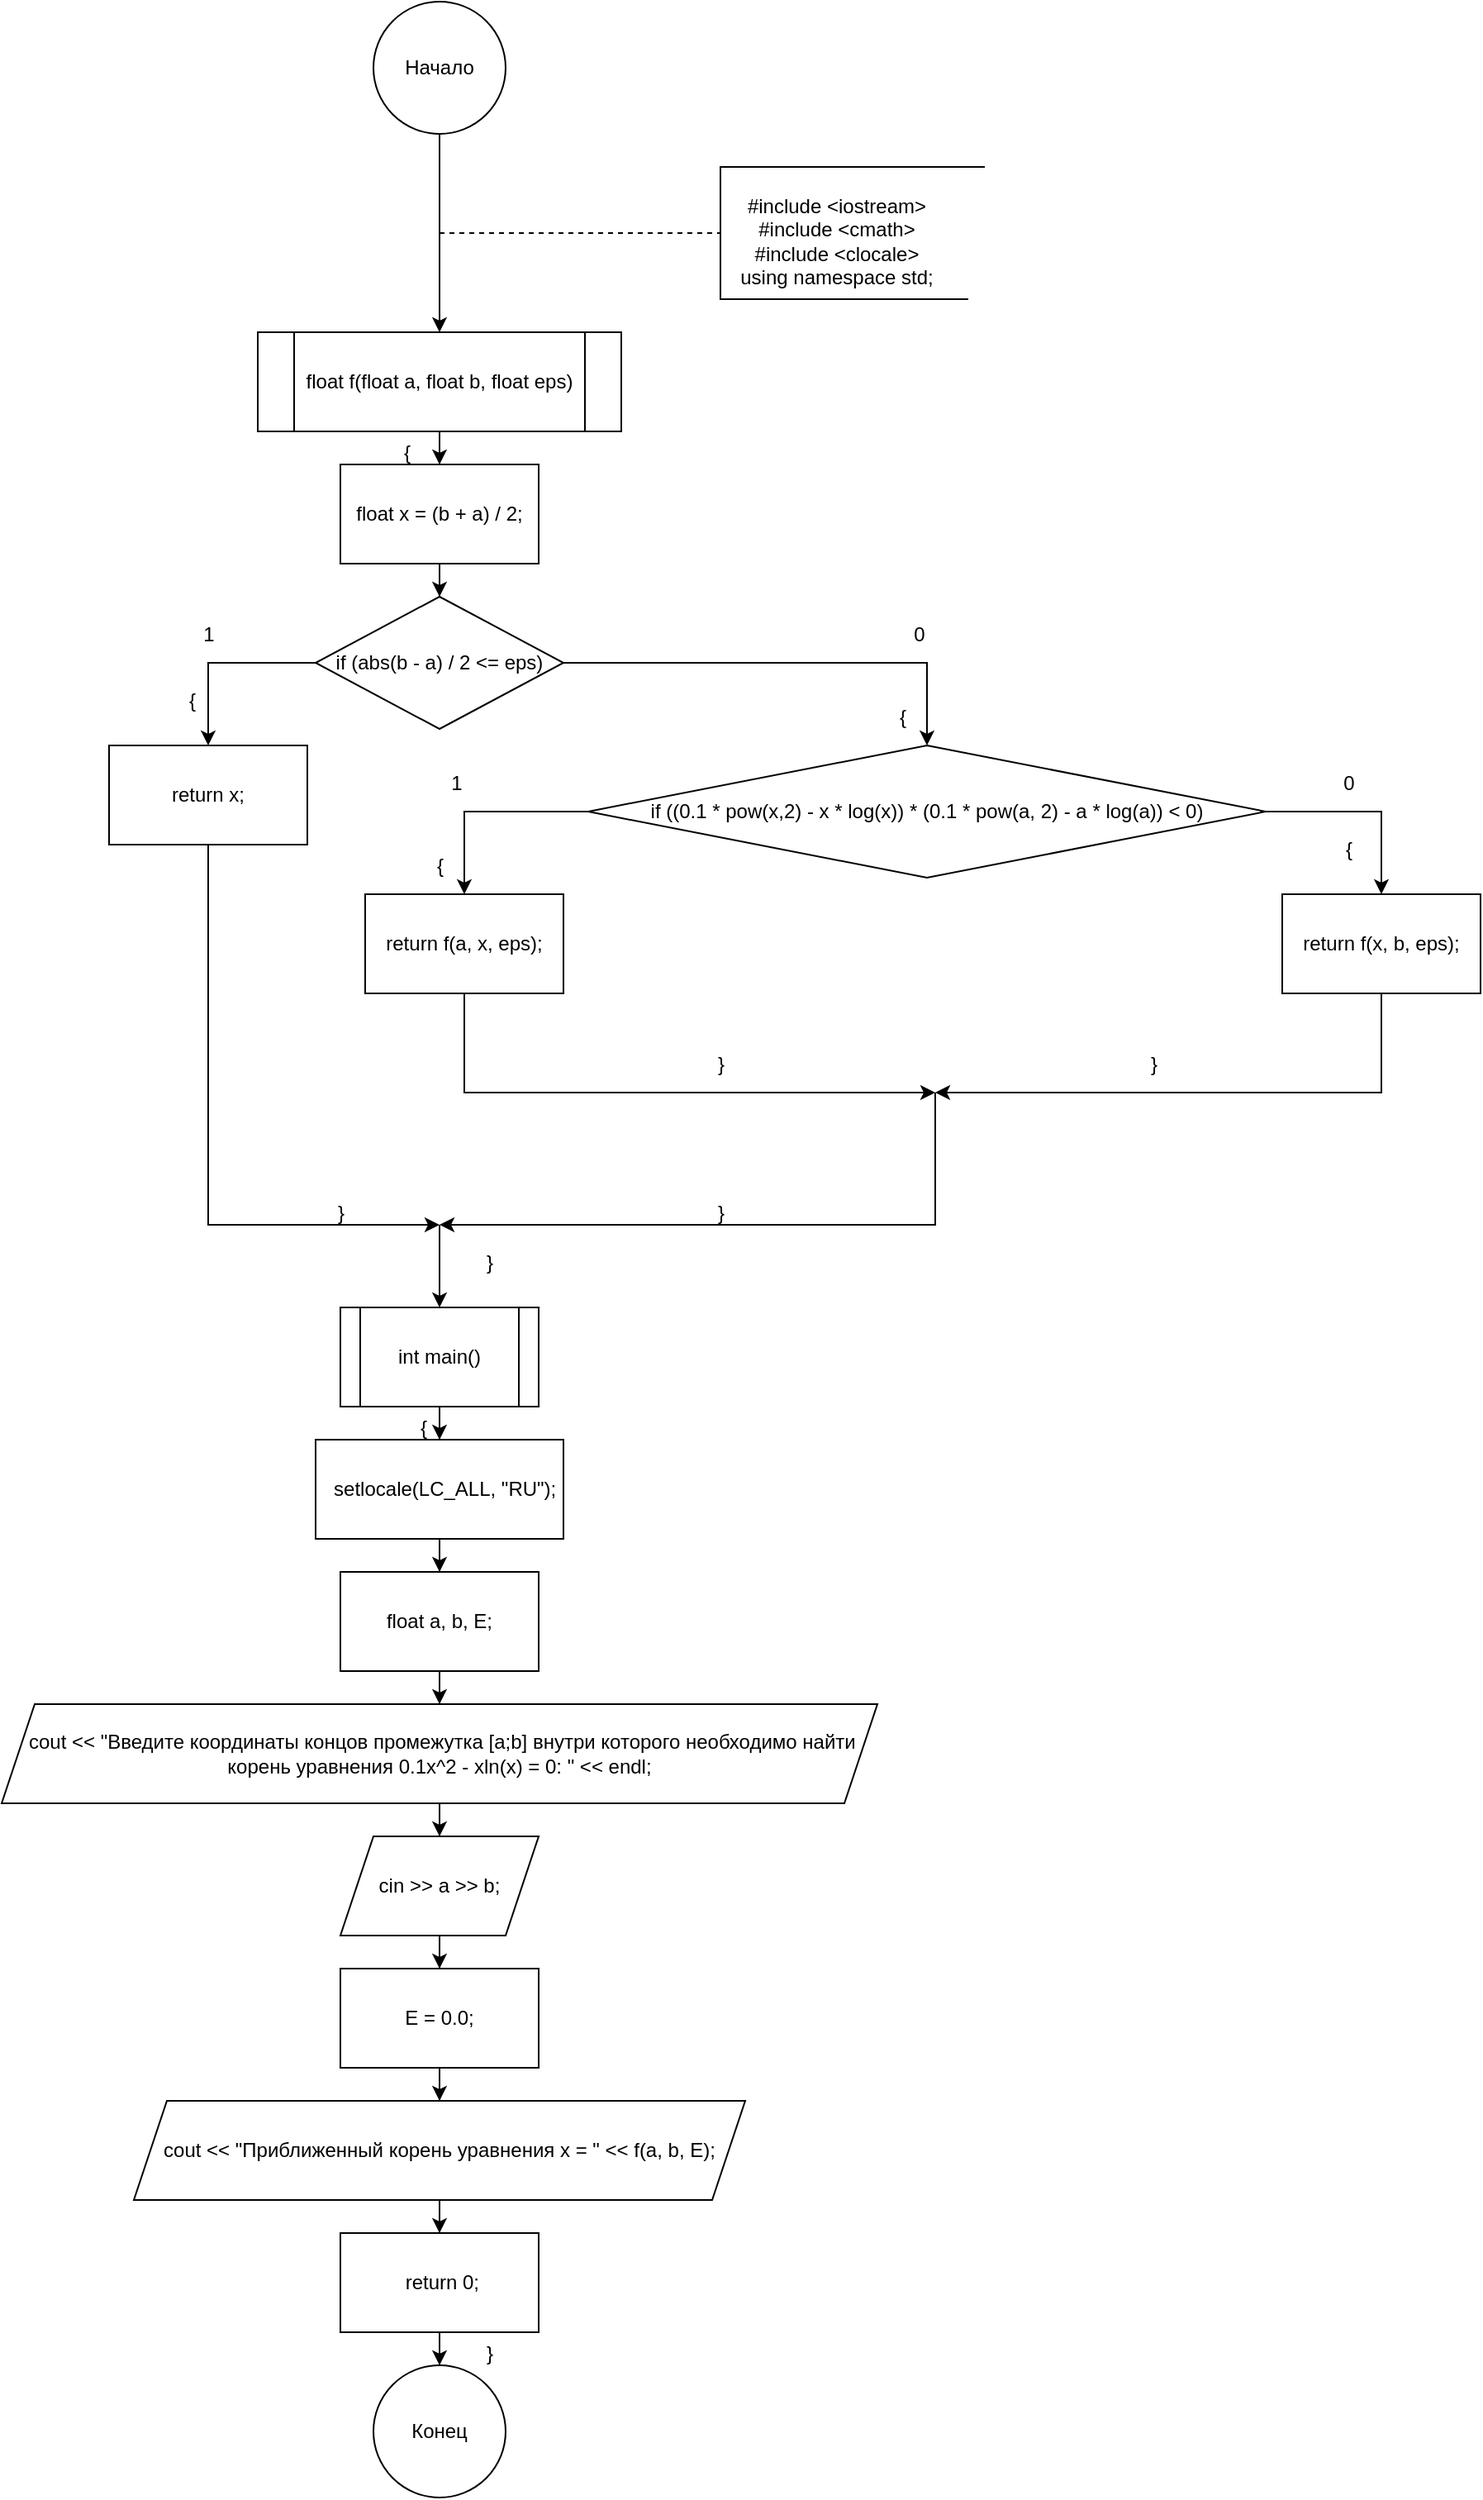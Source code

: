 <mxfile version="25.0.3">
  <diagram name="Страница — 1" id="KqPC2h2__ZS7h5uAzGFT">
    <mxGraphModel dx="1300" dy="724" grid="1" gridSize="10" guides="1" tooltips="1" connect="1" arrows="1" fold="1" page="1" pageScale="1" pageWidth="827" pageHeight="1169" math="0" shadow="0">
      <root>
        <mxCell id="0" />
        <mxCell id="1" parent="0" />
        <mxCell id="-Lv7uN0GjUNi9tmUq3fg-2" style="edgeStyle=orthogonalEdgeStyle;rounded=0;orthogonalLoop=1;jettySize=auto;html=1;" edge="1" parent="1" source="-Lv7uN0GjUNi9tmUq3fg-1" target="-Lv7uN0GjUNi9tmUq3fg-7">
          <mxGeometry relative="1" as="geometry">
            <mxPoint x="410" y="220" as="targetPoint" />
          </mxGeometry>
        </mxCell>
        <mxCell id="-Lv7uN0GjUNi9tmUq3fg-1" value="Начало" style="ellipse;whiteSpace=wrap;html=1;aspect=fixed;" vertex="1" parent="1">
          <mxGeometry x="370" y="40" width="80" height="80" as="geometry" />
        </mxCell>
        <mxCell id="-Lv7uN0GjUNi9tmUq3fg-4" value="" style="endArrow=none;dashed=1;html=1;rounded=0;" edge="1" parent="1">
          <mxGeometry width="50" height="50" relative="1" as="geometry">
            <mxPoint x="410" y="180" as="sourcePoint" />
            <mxPoint x="580" y="180" as="targetPoint" />
          </mxGeometry>
        </mxCell>
        <mxCell id="-Lv7uN0GjUNi9tmUq3fg-5" value="" style="endArrow=none;html=1;rounded=0;" edge="1" parent="1">
          <mxGeometry width="50" height="50" relative="1" as="geometry">
            <mxPoint x="730" y="220" as="sourcePoint" />
            <mxPoint x="740" y="140" as="targetPoint" />
            <Array as="points">
              <mxPoint x="650" y="220" />
              <mxPoint x="580" y="220" />
              <mxPoint x="580" y="140" />
              <mxPoint x="660" y="140" />
            </Array>
          </mxGeometry>
        </mxCell>
        <mxCell id="-Lv7uN0GjUNi9tmUq3fg-6" value="&lt;div&gt;#include &amp;lt;iostream&amp;gt;&lt;/div&gt;&lt;div&gt;#include &amp;lt;cmath&amp;gt;&lt;/div&gt;&lt;div&gt;#include &amp;lt;clocale&amp;gt;&lt;/div&gt;&lt;div&gt;using namespace std;&lt;/div&gt;" style="text;html=1;align=center;verticalAlign=middle;resizable=0;points=[];autosize=1;strokeColor=none;fillColor=none;" vertex="1" parent="1">
          <mxGeometry x="580" y="150" width="140" height="70" as="geometry" />
        </mxCell>
        <mxCell id="-Lv7uN0GjUNi9tmUq3fg-8" style="edgeStyle=orthogonalEdgeStyle;rounded=0;orthogonalLoop=1;jettySize=auto;html=1;" edge="1" parent="1" source="-Lv7uN0GjUNi9tmUq3fg-7" target="-Lv7uN0GjUNi9tmUq3fg-11">
          <mxGeometry relative="1" as="geometry">
            <mxPoint x="410" y="330" as="targetPoint" />
          </mxGeometry>
        </mxCell>
        <mxCell id="-Lv7uN0GjUNi9tmUq3fg-7" value="float f(float a, float b, float eps)" style="shape=process;whiteSpace=wrap;html=1;backgroundOutline=1;" vertex="1" parent="1">
          <mxGeometry x="300" y="240" width="220" height="60" as="geometry" />
        </mxCell>
        <mxCell id="-Lv7uN0GjUNi9tmUq3fg-12" style="edgeStyle=orthogonalEdgeStyle;rounded=0;orthogonalLoop=1;jettySize=auto;html=1;" edge="1" parent="1" source="-Lv7uN0GjUNi9tmUq3fg-11" target="-Lv7uN0GjUNi9tmUq3fg-14">
          <mxGeometry relative="1" as="geometry">
            <mxPoint x="410" y="410" as="targetPoint" />
          </mxGeometry>
        </mxCell>
        <mxCell id="-Lv7uN0GjUNi9tmUq3fg-11" value="float x = (b + a) / 2;" style="rounded=0;whiteSpace=wrap;html=1;" vertex="1" parent="1">
          <mxGeometry x="350" y="320" width="120" height="60" as="geometry" />
        </mxCell>
        <mxCell id="-Lv7uN0GjUNi9tmUq3fg-15" style="edgeStyle=orthogonalEdgeStyle;rounded=0;orthogonalLoop=1;jettySize=auto;html=1;" edge="1" parent="1" source="-Lv7uN0GjUNi9tmUq3fg-14" target="-Lv7uN0GjUNi9tmUq3fg-16">
          <mxGeometry relative="1" as="geometry">
            <mxPoint x="300" y="490" as="targetPoint" />
          </mxGeometry>
        </mxCell>
        <mxCell id="-Lv7uN0GjUNi9tmUq3fg-18" style="edgeStyle=orthogonalEdgeStyle;rounded=0;orthogonalLoop=1;jettySize=auto;html=1;" edge="1" parent="1" source="-Lv7uN0GjUNi9tmUq3fg-14" target="-Lv7uN0GjUNi9tmUq3fg-19">
          <mxGeometry relative="1" as="geometry">
            <mxPoint x="640" y="510" as="targetPoint" />
          </mxGeometry>
        </mxCell>
        <mxCell id="-Lv7uN0GjUNi9tmUq3fg-14" value="if (abs(b - a) / 2 &amp;lt;= eps)" style="rhombus;whiteSpace=wrap;html=1;" vertex="1" parent="1">
          <mxGeometry x="335" y="400" width="150" height="80" as="geometry" />
        </mxCell>
        <mxCell id="-Lv7uN0GjUNi9tmUq3fg-24" style="edgeStyle=orthogonalEdgeStyle;rounded=0;orthogonalLoop=1;jettySize=auto;html=1;" edge="1" parent="1" source="-Lv7uN0GjUNi9tmUq3fg-16">
          <mxGeometry relative="1" as="geometry">
            <mxPoint x="410" y="780" as="targetPoint" />
            <Array as="points">
              <mxPoint x="270" y="780" />
            </Array>
          </mxGeometry>
        </mxCell>
        <mxCell id="-Lv7uN0GjUNi9tmUq3fg-16" value="return x;" style="rounded=0;whiteSpace=wrap;html=1;" vertex="1" parent="1">
          <mxGeometry x="210" y="490" width="120" height="60" as="geometry" />
        </mxCell>
        <mxCell id="-Lv7uN0GjUNi9tmUq3fg-20" style="edgeStyle=orthogonalEdgeStyle;rounded=0;orthogonalLoop=1;jettySize=auto;html=1;" edge="1" parent="1" source="-Lv7uN0GjUNi9tmUq3fg-19" target="-Lv7uN0GjUNi9tmUq3fg-21">
          <mxGeometry relative="1" as="geometry">
            <mxPoint x="440" y="590" as="targetPoint" />
          </mxGeometry>
        </mxCell>
        <mxCell id="-Lv7uN0GjUNi9tmUq3fg-22" style="edgeStyle=orthogonalEdgeStyle;rounded=0;orthogonalLoop=1;jettySize=auto;html=1;" edge="1" parent="1" source="-Lv7uN0GjUNi9tmUq3fg-19" target="-Lv7uN0GjUNi9tmUq3fg-23">
          <mxGeometry relative="1" as="geometry">
            <mxPoint x="990" y="590" as="targetPoint" />
          </mxGeometry>
        </mxCell>
        <mxCell id="-Lv7uN0GjUNi9tmUq3fg-19" value="if ((0.1 * pow(x,2) - x * log(x)) * (0.1 * pow(a, 2) - a * log(a)) &amp;lt; 0)" style="rhombus;whiteSpace=wrap;html=1;" vertex="1" parent="1">
          <mxGeometry x="500" y="490" width="410" height="80" as="geometry" />
        </mxCell>
        <mxCell id="-Lv7uN0GjUNi9tmUq3fg-25" style="edgeStyle=orthogonalEdgeStyle;rounded=0;orthogonalLoop=1;jettySize=auto;html=1;" edge="1" parent="1" source="-Lv7uN0GjUNi9tmUq3fg-21">
          <mxGeometry relative="1" as="geometry">
            <mxPoint x="710" y="700" as="targetPoint" />
            <Array as="points">
              <mxPoint x="425" y="700" />
            </Array>
          </mxGeometry>
        </mxCell>
        <mxCell id="-Lv7uN0GjUNi9tmUq3fg-21" value="return f(a, x, eps);" style="rounded=0;whiteSpace=wrap;html=1;" vertex="1" parent="1">
          <mxGeometry x="365" y="580" width="120" height="60" as="geometry" />
        </mxCell>
        <mxCell id="-Lv7uN0GjUNi9tmUq3fg-26" style="edgeStyle=orthogonalEdgeStyle;rounded=0;orthogonalLoop=1;jettySize=auto;html=1;" edge="1" parent="1" source="-Lv7uN0GjUNi9tmUq3fg-23">
          <mxGeometry relative="1" as="geometry">
            <mxPoint x="710" y="700" as="targetPoint" />
            <Array as="points">
              <mxPoint x="980" y="700" />
              <mxPoint x="711" y="700" />
            </Array>
          </mxGeometry>
        </mxCell>
        <mxCell id="-Lv7uN0GjUNi9tmUq3fg-23" value="return f(x, b, eps);" style="rounded=0;whiteSpace=wrap;html=1;" vertex="1" parent="1">
          <mxGeometry x="920" y="580" width="120" height="60" as="geometry" />
        </mxCell>
        <mxCell id="-Lv7uN0GjUNi9tmUq3fg-28" value="" style="endArrow=classic;html=1;rounded=0;" edge="1" parent="1">
          <mxGeometry width="50" height="50" relative="1" as="geometry">
            <mxPoint x="710" y="700" as="sourcePoint" />
            <mxPoint x="410" y="780" as="targetPoint" />
            <Array as="points">
              <mxPoint x="710" y="780" />
            </Array>
          </mxGeometry>
        </mxCell>
        <mxCell id="-Lv7uN0GjUNi9tmUq3fg-29" value="" style="endArrow=classic;html=1;rounded=0;" edge="1" parent="1" target="-Lv7uN0GjUNi9tmUq3fg-31">
          <mxGeometry width="50" height="50" relative="1" as="geometry">
            <mxPoint x="410" y="780" as="sourcePoint" />
            <mxPoint x="410" y="870" as="targetPoint" />
          </mxGeometry>
        </mxCell>
        <mxCell id="-Lv7uN0GjUNi9tmUq3fg-32" style="edgeStyle=orthogonalEdgeStyle;rounded=0;orthogonalLoop=1;jettySize=auto;html=1;" edge="1" parent="1" source="-Lv7uN0GjUNi9tmUq3fg-31" target="-Lv7uN0GjUNi9tmUq3fg-33">
          <mxGeometry relative="1" as="geometry">
            <mxPoint x="410" y="920" as="targetPoint" />
          </mxGeometry>
        </mxCell>
        <mxCell id="-Lv7uN0GjUNi9tmUq3fg-31" value="int main()" style="shape=process;whiteSpace=wrap;html=1;backgroundOutline=1;" vertex="1" parent="1">
          <mxGeometry x="350" y="830" width="120" height="60" as="geometry" />
        </mxCell>
        <mxCell id="-Lv7uN0GjUNi9tmUq3fg-34" style="edgeStyle=orthogonalEdgeStyle;rounded=0;orthogonalLoop=1;jettySize=auto;html=1;" edge="1" parent="1" source="-Lv7uN0GjUNi9tmUq3fg-33" target="-Lv7uN0GjUNi9tmUq3fg-35">
          <mxGeometry relative="1" as="geometry">
            <mxPoint x="410" y="1000" as="targetPoint" />
          </mxGeometry>
        </mxCell>
        <mxCell id="-Lv7uN0GjUNi9tmUq3fg-33" value="&amp;nbsp; setlocale(LC_ALL, &quot;RU&quot;);" style="rounded=0;whiteSpace=wrap;html=1;" vertex="1" parent="1">
          <mxGeometry x="335" y="910" width="150" height="60" as="geometry" />
        </mxCell>
        <mxCell id="-Lv7uN0GjUNi9tmUq3fg-36" style="edgeStyle=orthogonalEdgeStyle;rounded=0;orthogonalLoop=1;jettySize=auto;html=1;" edge="1" parent="1" source="-Lv7uN0GjUNi9tmUq3fg-35" target="-Lv7uN0GjUNi9tmUq3fg-38">
          <mxGeometry relative="1" as="geometry">
            <mxPoint x="410" y="1090" as="targetPoint" />
          </mxGeometry>
        </mxCell>
        <mxCell id="-Lv7uN0GjUNi9tmUq3fg-35" value="float a, b, E;" style="rounded=0;whiteSpace=wrap;html=1;" vertex="1" parent="1">
          <mxGeometry x="350" y="990" width="120" height="60" as="geometry" />
        </mxCell>
        <mxCell id="-Lv7uN0GjUNi9tmUq3fg-39" style="edgeStyle=orthogonalEdgeStyle;rounded=0;orthogonalLoop=1;jettySize=auto;html=1;" edge="1" parent="1" source="-Lv7uN0GjUNi9tmUq3fg-38" target="-Lv7uN0GjUNi9tmUq3fg-40">
          <mxGeometry relative="1" as="geometry">
            <mxPoint x="410" y="1160" as="targetPoint" />
          </mxGeometry>
        </mxCell>
        <mxCell id="-Lv7uN0GjUNi9tmUq3fg-38" value="&amp;nbsp;cout &amp;lt;&amp;lt; &quot;Введите координаты концов промежутка [a;b] внутри которого необходимо найти корень уравнения 0.1x^2 - xln(x) = 0: &quot; &amp;lt;&amp;lt; endl;" style="shape=parallelogram;perimeter=parallelogramPerimeter;whiteSpace=wrap;html=1;fixedSize=1;" vertex="1" parent="1">
          <mxGeometry x="145" y="1070" width="530" height="60" as="geometry" />
        </mxCell>
        <mxCell id="-Lv7uN0GjUNi9tmUq3fg-41" style="edgeStyle=orthogonalEdgeStyle;rounded=0;orthogonalLoop=1;jettySize=auto;html=1;" edge="1" parent="1" source="-Lv7uN0GjUNi9tmUq3fg-40" target="-Lv7uN0GjUNi9tmUq3fg-42">
          <mxGeometry relative="1" as="geometry">
            <mxPoint x="410" y="1230" as="targetPoint" />
          </mxGeometry>
        </mxCell>
        <mxCell id="-Lv7uN0GjUNi9tmUq3fg-40" value="cin &amp;gt;&amp;gt; a &amp;gt;&amp;gt; b;" style="shape=parallelogram;perimeter=parallelogramPerimeter;whiteSpace=wrap;html=1;fixedSize=1;" vertex="1" parent="1">
          <mxGeometry x="350" y="1150" width="120" height="60" as="geometry" />
        </mxCell>
        <mxCell id="-Lv7uN0GjUNi9tmUq3fg-43" style="edgeStyle=orthogonalEdgeStyle;rounded=0;orthogonalLoop=1;jettySize=auto;html=1;" edge="1" parent="1" source="-Lv7uN0GjUNi9tmUq3fg-42" target="-Lv7uN0GjUNi9tmUq3fg-44">
          <mxGeometry relative="1" as="geometry">
            <mxPoint x="410" y="1310" as="targetPoint" />
          </mxGeometry>
        </mxCell>
        <mxCell id="-Lv7uN0GjUNi9tmUq3fg-42" value="E = 0.0;" style="rounded=0;whiteSpace=wrap;html=1;" vertex="1" parent="1">
          <mxGeometry x="350" y="1230" width="120" height="60" as="geometry" />
        </mxCell>
        <mxCell id="-Lv7uN0GjUNi9tmUq3fg-45" style="edgeStyle=orthogonalEdgeStyle;rounded=0;orthogonalLoop=1;jettySize=auto;html=1;" edge="1" parent="1" source="-Lv7uN0GjUNi9tmUq3fg-44" target="-Lv7uN0GjUNi9tmUq3fg-46">
          <mxGeometry relative="1" as="geometry">
            <mxPoint x="410" y="1400" as="targetPoint" />
          </mxGeometry>
        </mxCell>
        <mxCell id="-Lv7uN0GjUNi9tmUq3fg-44" value="cout &amp;lt;&amp;lt; &quot;Приближенный корень уравнения x = &quot; &amp;lt;&amp;lt; f(a, b, E);" style="shape=parallelogram;perimeter=parallelogramPerimeter;whiteSpace=wrap;html=1;fixedSize=1;" vertex="1" parent="1">
          <mxGeometry x="225" y="1310" width="370" height="60" as="geometry" />
        </mxCell>
        <mxCell id="-Lv7uN0GjUNi9tmUq3fg-49" style="edgeStyle=orthogonalEdgeStyle;rounded=0;orthogonalLoop=1;jettySize=auto;html=1;" edge="1" parent="1" source="-Lv7uN0GjUNi9tmUq3fg-46" target="-Lv7uN0GjUNi9tmUq3fg-50">
          <mxGeometry relative="1" as="geometry">
            <mxPoint x="410" y="1470" as="targetPoint" />
          </mxGeometry>
        </mxCell>
        <mxCell id="-Lv7uN0GjUNi9tmUq3fg-46" value="&amp;nbsp;return 0;" style="rounded=0;whiteSpace=wrap;html=1;" vertex="1" parent="1">
          <mxGeometry x="350" y="1390" width="120" height="60" as="geometry" />
        </mxCell>
        <mxCell id="-Lv7uN0GjUNi9tmUq3fg-50" value="Конец" style="ellipse;whiteSpace=wrap;html=1;aspect=fixed;" vertex="1" parent="1">
          <mxGeometry x="370" y="1470" width="80" height="80" as="geometry" />
        </mxCell>
        <mxCell id="-Lv7uN0GjUNi9tmUq3fg-51" value="{" style="text;html=1;align=center;verticalAlign=middle;resizable=0;points=[];autosize=1;strokeColor=none;fillColor=none;" vertex="1" parent="1">
          <mxGeometry x="375" y="298" width="30" height="30" as="geometry" />
        </mxCell>
        <mxCell id="-Lv7uN0GjUNi9tmUq3fg-52" value="1" style="text;html=1;align=center;verticalAlign=middle;resizable=0;points=[];autosize=1;strokeColor=none;fillColor=none;" vertex="1" parent="1">
          <mxGeometry x="255" y="408" width="30" height="30" as="geometry" />
        </mxCell>
        <mxCell id="-Lv7uN0GjUNi9tmUq3fg-53" value="0" style="text;html=1;align=center;verticalAlign=middle;resizable=0;points=[];autosize=1;strokeColor=none;fillColor=none;" vertex="1" parent="1">
          <mxGeometry x="685" y="408" width="30" height="30" as="geometry" />
        </mxCell>
        <mxCell id="-Lv7uN0GjUNi9tmUq3fg-54" value="{" style="text;html=1;align=center;verticalAlign=middle;resizable=0;points=[];autosize=1;strokeColor=none;fillColor=none;" vertex="1" parent="1">
          <mxGeometry x="245" y="448" width="30" height="30" as="geometry" />
        </mxCell>
        <mxCell id="-Lv7uN0GjUNi9tmUq3fg-55" value="{" style="text;html=1;align=center;verticalAlign=middle;resizable=0;points=[];autosize=1;strokeColor=none;fillColor=none;" vertex="1" parent="1">
          <mxGeometry x="675" y="458" width="30" height="30" as="geometry" />
        </mxCell>
        <mxCell id="-Lv7uN0GjUNi9tmUq3fg-56" value="}" style="text;html=1;align=center;verticalAlign=middle;resizable=0;points=[];autosize=1;strokeColor=none;fillColor=none;" vertex="1" parent="1">
          <mxGeometry x="335" y="758" width="30" height="30" as="geometry" />
        </mxCell>
        <mxCell id="-Lv7uN0GjUNi9tmUq3fg-57" value="1" style="text;html=1;align=center;verticalAlign=middle;resizable=0;points=[];autosize=1;strokeColor=none;fillColor=none;" vertex="1" parent="1">
          <mxGeometry x="405" y="498" width="30" height="30" as="geometry" />
        </mxCell>
        <mxCell id="-Lv7uN0GjUNi9tmUq3fg-58" value="0" style="text;html=1;align=center;verticalAlign=middle;resizable=0;points=[];autosize=1;strokeColor=none;fillColor=none;" vertex="1" parent="1">
          <mxGeometry x="945" y="498" width="30" height="30" as="geometry" />
        </mxCell>
        <mxCell id="-Lv7uN0GjUNi9tmUq3fg-59" value="{" style="text;html=1;align=center;verticalAlign=middle;resizable=0;points=[];autosize=1;strokeColor=none;fillColor=none;" vertex="1" parent="1">
          <mxGeometry x="945" y="538" width="30" height="30" as="geometry" />
        </mxCell>
        <mxCell id="-Lv7uN0GjUNi9tmUq3fg-60" value="{" style="text;html=1;align=center;verticalAlign=middle;resizable=0;points=[];autosize=1;strokeColor=none;fillColor=none;" vertex="1" parent="1">
          <mxGeometry x="395" y="548" width="30" height="30" as="geometry" />
        </mxCell>
        <mxCell id="-Lv7uN0GjUNi9tmUq3fg-61" value="}" style="text;html=1;align=center;verticalAlign=middle;resizable=0;points=[];autosize=1;strokeColor=none;fillColor=none;" vertex="1" parent="1">
          <mxGeometry x="565" y="668" width="30" height="30" as="geometry" />
        </mxCell>
        <mxCell id="-Lv7uN0GjUNi9tmUq3fg-62" value="}" style="text;html=1;align=center;verticalAlign=middle;resizable=0;points=[];autosize=1;strokeColor=none;fillColor=none;" vertex="1" parent="1">
          <mxGeometry x="827" y="668" width="30" height="30" as="geometry" />
        </mxCell>
        <mxCell id="-Lv7uN0GjUNi9tmUq3fg-63" value="}" style="text;html=1;align=center;verticalAlign=middle;resizable=0;points=[];autosize=1;strokeColor=none;fillColor=none;" vertex="1" parent="1">
          <mxGeometry x="565" y="758" width="30" height="30" as="geometry" />
        </mxCell>
        <mxCell id="-Lv7uN0GjUNi9tmUq3fg-64" value="}" style="text;html=1;align=center;verticalAlign=middle;resizable=0;points=[];autosize=1;strokeColor=none;fillColor=none;" vertex="1" parent="1">
          <mxGeometry x="425" y="788" width="30" height="30" as="geometry" />
        </mxCell>
        <mxCell id="-Lv7uN0GjUNi9tmUq3fg-65" value="{" style="text;html=1;align=center;verticalAlign=middle;resizable=0;points=[];autosize=1;strokeColor=none;fillColor=none;" vertex="1" parent="1">
          <mxGeometry x="385" y="888" width="30" height="30" as="geometry" />
        </mxCell>
        <mxCell id="-Lv7uN0GjUNi9tmUq3fg-66" value="}" style="text;html=1;align=center;verticalAlign=middle;resizable=0;points=[];autosize=1;strokeColor=none;fillColor=none;" vertex="1" parent="1">
          <mxGeometry x="425" y="1448" width="30" height="30" as="geometry" />
        </mxCell>
      </root>
    </mxGraphModel>
  </diagram>
</mxfile>
